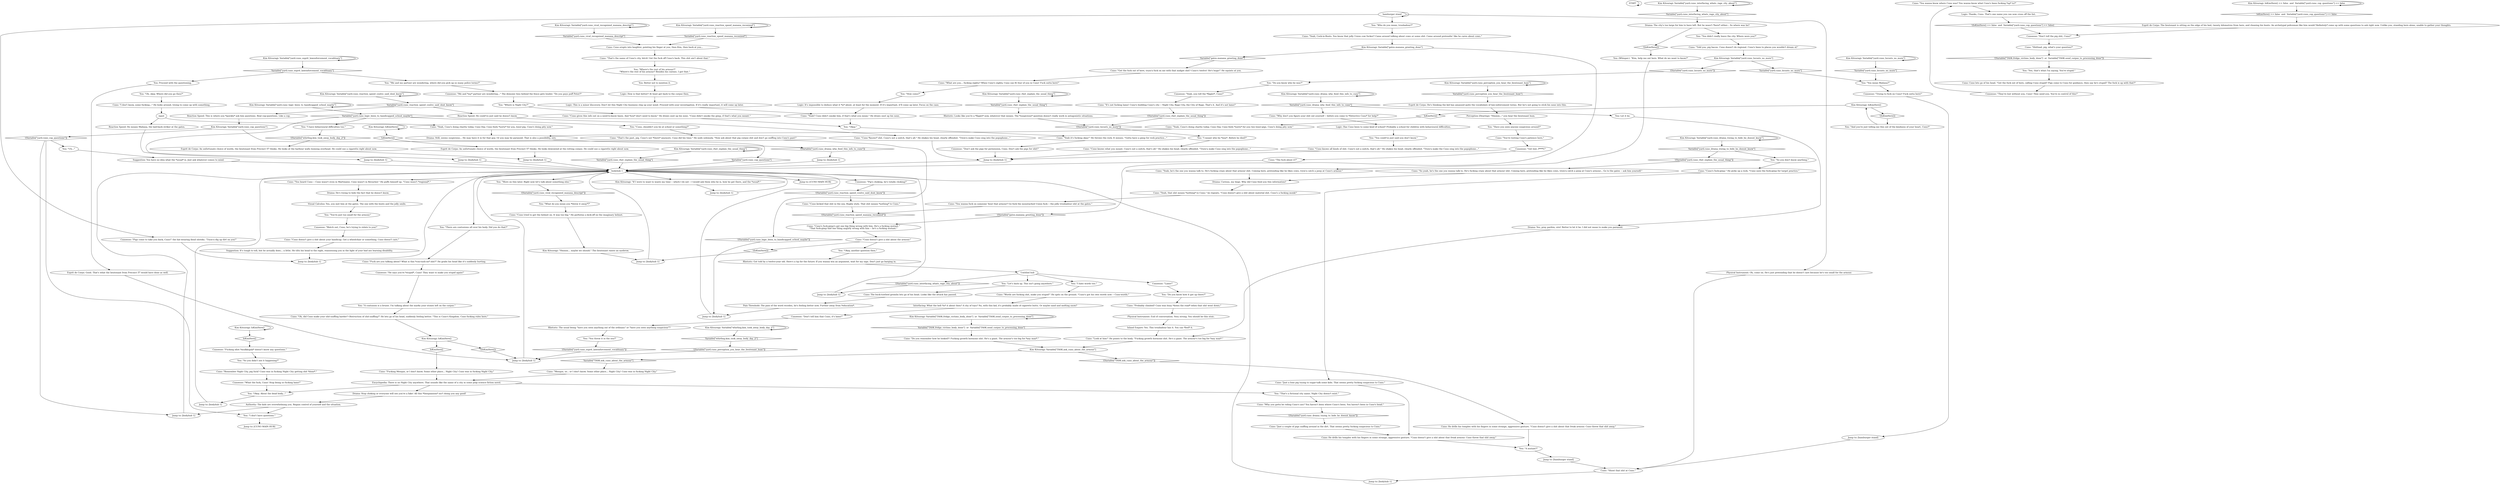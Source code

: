 # YARD / CUNO BODY
# * Ask Cuno about the hanged man.
# ==================================================
digraph G {
	  0 [label="START"];
	  1 [label="input"];
	  2 [label="Kim Kitsuragi: Variable[\"yard.cuno_locusts_no_more\"]"];
	  3 [label="Variable[\"yard.cuno_locusts_no_more\"]", shape=diamond];
	  4 [label="!(Variable[\"yard.cuno_locusts_no_more\"])", shape=diamond];
	  5 [label="Jump to: [bodyhub 1]"];
	  6 [label="You: (Whisper.)  \"Kim, help me out here. What do we want to know?\""];
	  7 [label="Cuno: \"Just a lone pig trying to sugar-talk some kids. That seems pretty fucking suspicious to Cuno.\""];
	  8 [label="Drama: He's trying to hide the fact that he doesn't know."];
	  9 [label="Drama: The city's too large for him to have left. But he wasn't *here* either... So where was he?"];
	  10 [label="Logic: This is a minor discovery. Don't let this Night City business clog up your mind. Proceed with your investigation. If it's really important, it will come up later."];
	  11 [label="Jump to: [bodyhub 1]"];
	  12 [label="Logic: It's impossible to deduce what it *is* about, at least for the moment. If it's important, it'll come up later. Focus on the case."];
	  13 [label="Cuno: \"Cuno's fuck-gimp's got one big thing wrong with him. He's a fucking mutant.\"\n\"That fuck-gimp had one thing majorly wrong with him -- he's a fucking mutant.\""];
	  14 [label="Cuno: \"So yeah, he's the one you wanna talk to. He's fucking crazy about that armour shit. Coming here, pretending like he likes cows, tryin'a catch a peep at Cuno's armour... Go to the gates -- ask him yourself.\""];
	  15 [label="Suggestion: You have no idea what the *usual* is. Just ask whatever comes to mind."];
	  16 [label="Cunoesse: \"Pig's choking, he's totally choking!\""];
	  17 [label="You: \"Do you know how it got up there?\""];
	  18 [label="Cuno: \"That's the name of Cuno's city, bitch! Get the fuck off Cuno's back. This shit ain't about that.\""];
	  19 [label="Kim Kitsuragi: Variable[\"whirling.kim_took_away_body_day_2\"]"];
	  20 [label="Variable[\"whirling.kim_took_away_body_day_2\"]", shape=diamond];
	  21 [label="!(Variable[\"whirling.kim_took_away_body_day_2\"])", shape=diamond];
	  22 [label="Cunoesse: \"Watch out, Cuno, he's trying to relate to you!\""];
	  23 [label="Cuno: \"Get the fuck out of here, tryin'a fuck on me with that midget shit? Cuno's twelve! He's huge!\" He squints at you."];
	  24 [label="Visual Calculus: Yes, you met him at the gates. The one with the boots and the jolly smile."];
	  25 [label="Kim Kitsuragi: Variable[\"yard.cuno_drama_trying_to_hide_he_doesnt_know\"]"];
	  26 [label="Variable[\"yard.cuno_drama_trying_to_hide_he_doesnt_know\"]", shape=diamond];
	  27 [label="!(Variable[\"yard.cuno_drama_trying_to_hide_he_doesnt_know\"])", shape=diamond];
	  28 [label="Cuno: \"You wanna know where Cuno was? You wanna know what Cuno's been fucking *up* to?\""];
	  29 [label="Cuno: \"Why don't you figure your shit out yourself -- before you come to *Detective Cuno* for help?\""];
	  30 [label="You: \"And you're just telling me this out of the kindness of your heart, Cuno?\""];
	  31 [label="Cuno: \"Yeah, Cuno's doing charity today. Cuno Day. Cuno feels *sorry* for you, loser-pig. Cuno's doing pity now.\""];
	  32 [label="Cuno: \"The fuck about it?\""];
	  33 [label="Jump to: [CUNO MAIN HUB]"];
	  34 [label="Cunoesse: \"Fucking idiot *mulkkupää* doesn't know any questions.\""];
	  35 [label="Cuno: \"Just a couple of pigs sniffing around in the dirt. That seems pretty fucking suspicious to Cuno.\""];
	  36 [label="Reaction Speed: He could've just said he doesn't know."];
	  37 [label="You: \"Okay.\""];
	  38 [label="Logic: Thanks, Cuno. That's one name you can now cross off the list."];
	  39 [label="Cunoesse: \"Don't tell him that Cuno, it's lame!\""];
	  40 [label="Kim Kitsuragi: Variable[\"yard.cuno_interfacing_whats_rage_city_about\"]"];
	  41 [label="Variable[\"yard.cuno_interfacing_whats_rage_city_about\"]", shape=diamond];
	  42 [label="!(Variable[\"yard.cuno_interfacing_whats_rage_city_about\"])", shape=diamond];
	  43 [label="You: \"A contusion is a bruise. I'm talking about the marks your stones left on the corpse.\""];
	  44 [label="Untitled hub"];
	  45 [label="Jump to: [bodyhub 1]"];
	  46 [label="Rhetoric: Got told by a twelve-year old. Here's a tip for the future: If you wanna win an argument, wait for my sign. Don't just go barging in."];
	  47 [label="Cuno: \"Shoot that shit at Cuno.\""];
	  48 [label="hamburger stand"];
	  49 [label="You: \"You threw it in the sea?\""];
	  50 [label="Kim Kitsuragi: Variable[\"yard.cuno_rhet_explain_the_usual_thing\"]"];
	  51 [label="Variable[\"yard.cuno_rhet_explain_the_usual_thing\"]", shape=diamond];
	  52 [label="!(Variable[\"yard.cuno_rhet_explain_the_usual_thing\"])", shape=diamond];
	  53 [label="You: \"I meant who he *was*. Before he died?\""];
	  54 [label="Cuno: \"Mesque, or... or I don't know. Some other place... Night City! Cuno was in fucking Night City.\""];
	  55 [label="Cuno: He drills his temples with his fingers in some strange, aggressive gesture. \"Cuno doesn't give a shit about that freak armour. Cuno threw that shit away.\""];
	  56 [label="Cunoesse: \"Yeah, you tell the *fägäri*, Cuno!\""];
	  57 [label="Cuno: \"Cuno's fuck-gimp.\" He picks up a rock. \"Cuno uses the fuck-gimp for target practice.\""];
	  58 [label="Cuno: \"Cuno knows all kinds of shit. Cuno's not a snitch, that's all.\" He shakes his head, clearly offended. \"Tryin'a make the Cuno sing into the popophone...\""];
	  59 [label="Cuno: \"Cuno *knows* shit. Cuno's not a snitch, that's all.\" He shakes his head, clearly offended. \"Tryin'a make Cuno sing into the popophone...\""];
	  60 [label="Kim Kitsuragi: Variable[\"yard.cuno_reaction_speed_coulve_said_dont_know\"]"];
	  61 [label="Variable[\"yard.cuno_reaction_speed_coulve_said_dont_know\"]", shape=diamond];
	  62 [label="!(Variable[\"yard.cuno_reaction_speed_coulve_said_dont_know\"])", shape=diamond];
	  63 [label="Drama: Stop choking or everyone will see you're a fake! All this *thespianism* isn't doing you any good!"];
	  64 [label="You: \"Where is Night City?\""];
	  65 [label="Cuno: Cuno erupts into laughter, pointing his finger at you, then Kim, then back at you..."];
	  66 [label="You: \"You mean Mañana?\""];
	  67 [label="Cuno: \"Remember Night City, pig fuck? Cuno was in fucking Night City getting shit *done*.\""];
	  68 [label="Cuno: \"You heard Cuno -- Cuno wasn't even in Martinaise. Cuno wasn't in Revachol.\" He puffs himself up. \"Cuno wasn't *regional*.\""];
	  69 [label="You: \"Where's the rest of his armour?\"\n\"Where's the rest of his armour? Besides his cuirass. I got that.\""];
	  70 [label="Interfacing: What the hell *is* it about then? A city of toys? No, with this kid, it's probably made of cigarette butts. Or maybe sand and melting snow?"];
	  71 [label="Logic: Has Cuno been to some kind of school? Probably a school for children with behavioural difficulties."];
	  72 [label="Kim Kitsuragi: IsKimHere()"];
	  73 [label="IsKimHere()", shape=diamond];
	  74 [label="!(IsKimHere())", shape=diamond];
	  75 [label="You: \"How come?\""];
	  76 [label="Cunoesse: \"Trying to fuck on Cuno? Fuck outta here!\""];
	  77 [label="Cuno: \"Yeah, he's the one you wanna talk to. He's fucking crazy about that armour shit. Coming here, pretending like he likes cows, tryin'a catch a peep at Cuno's armour.\""];
	  78 [label="Kim Kitsuragi: \"If I were to want to waste my time -- which I do not -- I would ask them who he is, how he got there, and the *usual*.\""];
	  79 [label="You: \"Have you seen anyone suspicious around?\""];
	  80 [label="Kim Kitsuragi: Variable[\"yard.cuno_perception_you_hear_the_lieutenant_hum\"]"];
	  81 [label="Variable[\"yard.cuno_perception_you_hear_the_lieutenant_hum\"]", shape=diamond];
	  82 [label="!(Variable[\"yard.cuno_perception_you_hear_the_lieutenant_hum\"])", shape=diamond];
	  83 [label="Esprit de Corps: An unfortunate choice of words, the lieutenant from Precinct 57 thinks. He looks downwind at the rotting corpse. He could use a cigarette right about now."];
	  84 [label="Kim Kitsuragi: \"Hmmm... maybe we should.\" The lieutenant raises an eyebrow."];
	  85 [label="Cuno: \"Cuno kicked that shit in the sea. Rugby style. That shit means *nothing* to Cuno.\""];
	  86 [label="Physical Instrument: End of conversation. Very strong. You should be this stoic."];
	  87 [label="You: \"So you didn't see it happening?\""];
	  88 [label="Kim Kitsuragi: IsKimHere() == false  and  Variable[\"yard.cuno_cop_questions\"] == false"];
	  89 [label="IsKimHere() == false  and  Variable[\"yard.cuno_cop_questions\"] == false", shape=diamond];
	  90 [label="!(IsKimHere() == false  and  Variable[\"yard.cuno_cop_questions\"] == false)", shape=diamond];
	  91 [label="Jump to: [bodyhub 1]"];
	  92 [label="Rhetoric: The usual being \"have you seen anything out of the ordinary\" or \"have you seen anything suspicious\"?"];
	  93 [label="Cuno: \"It's not fucking lame! Cuno's building Cuno's city -- Night City, Rage City, the City of Rage. That's it. And it's not lame!\""];
	  94 [label="Kim Kitsuragi: Variable[\"yard.cuno_rhet_explain_the_usual_thing\"]"];
	  95 [label="Variable[\"yard.cuno_rhet_explain_the_usual_thing\"]", shape=diamond];
	  96 [label="!(Variable[\"yard.cuno_rhet_explain_the_usual_thing\"])", shape=diamond];
	  97 [label="Cunoesse: \"Lame!\""];
	  98 [label="You: \"Yes, that's what I'm saying. You're stupid.\""];
	  99 [label="Cuno: \"Look at him!\" He points to the body. \"Fucking growth hormone shit. He's a giant. The armour's too big for *any man*.\""];
	  100 [label="Jump to: [bodyhub 1]"];
	  101 [label="Kim Kitsuragi: Variable[\"yard.cuno_reaction_speed_manana_reconized\"]"];
	  102 [label="Variable[\"yard.cuno_reaction_speed_manana_reconized\"]", shape=diamond];
	  103 [label="!(Variable[\"yard.cuno_reaction_speed_manana_reconized\"])", shape=diamond];
	  104 [label="Jump to: [hamburger stand]"];
	  105 [label="Kim Kitsuragi: Variable[\"TASK.fridge_victims_body_done\"]  or  Variable[\"TASK.send_corpse_to_processing_done\"]"];
	  106 [label="Variable[\"TASK.fridge_victims_body_done\"]  or  Variable[\"TASK.send_corpse_to_processing_done\"]", shape=diamond];
	  107 [label="!(Variable[\"TASK.fridge_victims_body_done\"]  or  Variable[\"TASK.send_corpse_to_processing_done\"])", shape=diamond];
	  108 [label="Cunoesse: \"Don't tell the pig shit, Cuno!\""];
	  109 [label="Jump to: [CUNO MAIN HUB]"];
	  110 [label="You: \"Do you know who he was?\""];
	  111 [label="Cuno: \"Fucking Mesque, or I don't know. Some other place... Night City! Cuno was in fucking Night City.\""];
	  112 [label="Perception (Hearing): \"Hmmm...\" you hear the lieutenant hum."];
	  113 [label="Kim Kitsuragi: Variable[\"yard.cuno_esprit_lawenforcement_vocabluary\"]"];
	  114 [label="Variable[\"yard.cuno_esprit_lawenforcement_vocabluary\"]", shape=diamond];
	  115 [label="!(Variable[\"yard.cuno_esprit_lawenforcement_vocabluary\"])", shape=diamond];
	  116 [label="Cuno: \"Yeah, that shit means *nothing* to Cuno,\" he repeats. \"Cuno doesn't give a shit about material shit. Cuno's a fucking monk!\""];
	  117 [label="Kim Kitsuragi: Variable[\"yard.cuno_drama_why_feed_this_info_to_cuno\"]"];
	  118 [label="Variable[\"yard.cuno_drama_why_feed_this_info_to_cuno\"]", shape=diamond];
	  119 [label="!(Variable[\"yard.cuno_drama_why_feed_this_info_to_cuno\"])", shape=diamond];
	  120 [label="Jump to: [bodyhub 1]"];
	  121 [label="Inland Empire: Yes. This troubadour has it. You can *feel* it."];
	  122 [label="Jump to: [bodyhub 1]"];
	  123 [label="Cuno: \"Yeah? Cuno didn't smoke him, if that's what you mean.\" He draws snot up his nose."];
	  124 [label="Jump to: [bodyhub 1]"];
	  125 [label="Jump to: [bodyhub 1]"];
	  126 [label="You: Better not to mention it."];
	  127 [label="Cuno: \"Cuno doesn't give a shit about the armour.\""];
	  128 [label="You: \"A mutant?\""];
	  129 [label="Physical Instrument: Oh, come on. He's just pretending that he doesn't care because he's too small for the armour."];
	  130 [label="You: \"What do you mean you *threw it away*?\""];
	  131 [label="Reaction Speed: He means Mañana, the laid-back striker at the gates."];
	  132 [label="Cuno: \"Shitload, pig, what's your question?\""];
	  133 [label="Reaction Speed: This is where you *quickly* ask him questions. Real cop-questions. Like a cop."];
	  134 [label="You: \"You could've just said you don't know.\""];
	  135 [label="Kim Kitsuragi: Variable[\"yard.cuno_logic_been_to_handicapped_school_maybe\"]"];
	  136 [label="Variable[\"yard.cuno_logic_been_to_handicapped_school_maybe\"]", shape=diamond];
	  137 [label="!(Variable[\"yard.cuno_logic_been_to_handicapped_school_maybe\"])", shape=diamond];
	  138 [label="Cunoesse: \"Pigs come to take you back, Cuno!\" the hat-wearing fiend shrieks. \"Tryin'a dig up dirt on you!\""];
	  139 [label="You: \"You're just too small for the armour.\""];
	  140 [label="Kim Kitsuragi: Variable[\"yard.cuno_vical_recognized_manana_descript\"]"];
	  141 [label="Variable[\"yard.cuno_vical_recognized_manana_descript\"]", shape=diamond];
	  142 [label="!(Variable[\"yard.cuno_vical_recognized_manana_descript\"])", shape=diamond];
	  143 [label="Cuno: \"You're testing Cuno's patience here.\""];
	  144 [label="Kim Kitsuragi: IsKimHere()"];
	  145 [label="IsKimHere()", shape=diamond];
	  146 [label="!(IsKimHere())", shape=diamond];
	  147 [label="You: \"Oh, okay. Where did you go then?\""];
	  148 [label="Cuno: \"Probably climbed? Cuno was busy *down the road* when that shit went down.\""];
	  149 [label="Cuno: \"Told you, pig bacon. Cuno doesn't do regional. Cuno's been to places you wouldn't dream of.\""];
	  150 [label="Authority: The kids are overwhelming you. Regain control of yourself and the situation."];
	  151 [label="Cuno: \"Cuno doesn't give a shit about your handicap. Get a wheelchair or something. Cuno doesn't care.\""];
	  152 [label="Logic: How is that better? At least get back to the corpse then."];
	  153 [label="Cuno: \"Cuno gives this info out on a need-to-know basis. And *you* don't need to know.\" He draws snot up his nose. \"Cuno didn't smoke the gimp, if that's what you meant.\""];
	  154 [label="Kim Kitsuragi: IsKimHere()"];
	  155 [label="IsKimHere()", shape=diamond];
	  156 [label="!(IsKimHere())", shape=diamond];
	  157 [label="Cuno: \"Do you remember how he looked?! Fucking growth hormone shit. He's a giant. The armour's too big for *any man*.\""];
	  158 [label="bodyhub 1"];
	  159 [label="Esprit de Corps: The lieutenant is sitting on the edge of his bed, twenty kilometres from here, and cleaning his boots. An archetypal policeman like him would *definitely* come up with some questions to ask right now. Unlike you, standing here alone, unable to gather your thoughts."];
	  160 [label="Cuno: \"Yeah it's fucking okay!\" He throws the rock. It misses. \"Gotta have a gimp for rock practice...\""];
	  161 [label="Cuno: The buck-toothed gremlin lets go of his head. Looks like the attack has passed."];
	  162 [label="Cuno: \"I don't know, some fucking...\" He looks around, trying to come up with something."];
	  163 [label="You: \"That's a fictional city name. Night City doesn't exist.\""];
	  164 [label="Cuno: \"Why you gotta be riding Cuno's ass? You haven't been where Cuno's been. You haven't been in Cuno's head.\""];
	  165 [label="You: \"I hate words too.\""];
	  166 [label="You: Proceed with the questioning."];
	  167 [label="Cuno: \"Words are fucking shit, make you stupid!\" He spits on the ground. \"Cuno's got his own words now -- Cuno-words.\""];
	  168 [label="You: \"Cuno, shouldn't you be at school or something?\""];
	  169 [label="Jump to: [bodyhub 1]"];
	  170 [label="Jump to: [hamburger stand]"];
	  171 [label="Cuno: \"Cuno tried to get the helmet on. It was too big.\" He performs a kick-off on the imaginary helmet."];
	  172 [label="Jump to: [bodyhub 1]"];
	  173 [label="Kim Kitsuragi: Variable[\"yard.cuno_locusts_no_more\"]"];
	  174 [label="Variable[\"yard.cuno_locusts_no_more\"]", shape=diamond];
	  175 [label="!(Variable[\"yard.cuno_locusts_no_more\"])", shape=diamond];
	  176 [label="You: \"Uh...\""];
	  177 [label="You: \"You didn't really leave the city. Where were you?\""];
	  178 [label="Cuno: \"Oh, did Cuno make your shit-sniffing harder? Obstruction of shit-sniffing?\" He lets go of his head, suddenly feeling better. \"This is Cuno's Kingdom. Cuno fucking rules here.\""];
	  179 [label="You: \"So you don't know anything.\""];
	  180 [label="You: \"Okay. About the dead body...\""];
	  181 [label="Encyclopedia: There is no Night City anywhere. That sounds like the name of a city in some pulp science fiction novel."];
	  182 [label="Cuno: \"Fuck are you talking about? What is this *con-tush-on* shit?\" He grabs his head like it's suddenly hurting."];
	  183 [label="Kim Kitsuragi: IsKimHere()"];
	  184 [label="IsKimHere()", shape=diamond];
	  185 [label="!(IsKimHere())", shape=diamond];
	  186 [label="Drama: Yes, pray pardon, sire! Better to let it be. I did not mean to make you paranoid."];
	  187 [label="Cuno: He drills his temples with his fingers in some strange, aggressive gesture. \"Cuno doesn't give a shit about that freak armour. Cuno threw that shit away.\""];
	  188 [label="Cunoesse: \"What the fuck, Cuno! Stop being so fucking lame!\""];
	  189 [label="Cunoesse: \"Get lost, f****t!\""];
	  190 [label="You: \"More on this later. Right now let's talk about something else.\""];
	  191 [label="Pain Threshold: The pain of the word recedes, he's feeling better now. Further away from *education*."];
	  192 [label="Jump to: [bodyhub 1]"];
	  193 [label="You: \"Okay, another question then.\""];
	  194 [label="You: \"Who do you mean, troubadour?\""];
	  195 [label="Cuno: \"Yeah, Cock-in-Boots. You know that jolly Union cow fucker? Came around talking about cows or some shit. Came around pretendin' like he cares about cows.\""];
	  196 [label="You: \"I don't have questions.\""];
	  197 [label="You: \"There are contusions all over his body. Did you do that?\""];
	  198 [label="Esprit de Corps: He's thinking the kid has amassed quite the vocabulary of law-enforcement terms. But he's not going to stick his nose into this."];
	  199 [label="Cunoesse: \"Me and *my* partner are wondering...\" The demonic hiss behind the fence gets louder. \"Do you guys puff Peter?\""];
	  200 [label="Esprit de Corps: Good. That's what the lieutenant from Precinct 57 would have done as well."];
	  201 [label="Cunoesse: \"They're lost without you, Cuno! They need you. You're in control of this!\""];
	  202 [label="Cuno: \"You wanna fuck on someone 'bout that armour? Go fuck the moustached Union fuck -- the jolly troubadour shit at the gates.\""];
	  203 [label="Kim Kitsuragi: Variable[\"gates.manana_greeting_done\"]"];
	  204 [label="Variable[\"gates.manana_greeting_done\"]", shape=diamond];
	  205 [label="!(Variable[\"gates.manana_greeting_done\"])", shape=diamond];
	  206 [label="Kim Kitsuragi: Variable[\"yard.cuno_cop_questions\"]"];
	  207 [label="Variable[\"yard.cuno_cop_questions\"]", shape=diamond];
	  208 [label="!(Variable[\"yard.cuno_cop_questions\"])", shape=diamond];
	  209 [label="Jump to: [bodyhub 1]"];
	  210 [label="Cunoesse: \"He says you're *stupid*, Cuno! They want to make you stupid again!\""];
	  211 [label="You: \"Me and my partner are wondering, where did you pick up so many police terms?\""];
	  212 [label="Suggestion: It's tough to tell, but he actually does... a little. He tilts his head to the right, reassessing you in the light of your bad ass learning disability."];
	  213 [label="Cuno: Cuno lets go of his head. \"Get the fuck out of here, calling Cuno stupid? Pigs come to Cuno for guidance, then say he's stupid? The fuck is up with that?\""];
	  214 [label="Cuno: \"What are you... fucking eighty? When Cuno's eighty, Cuno can fit four of you in Cuno! Fuck outta here!\""];
	  215 [label="Drama: Curious, my liege. Why did Cuno feed you this information?"];
	  216 [label="You: Let it be."];
	  217 [label="Kim Kitsuragi: Variable[\"TASK.ask_cuno_about_the_armour\"]"];
	  218 [label="Variable[\"TASK.ask_cuno_about_the_armour\"]", shape=diamond];
	  219 [label="!(Variable[\"TASK.ask_cuno_about_the_armour\"])", shape=diamond];
	  220 [label="Cuno: \"Cuno knows what you meant. Cuno's not a snitch, that's all.\" He shakes his head, clearly offended. \"Tryin'a make Cuno sing into the popophone...\""];
	  221 [label="Cunoesse: \"Don't ask the pigs for permission, Cuno. Don't ask the pigs for shit!\""];
	  222 [label="Jump to: [bodyhub 1]"];
	  223 [label="You: \"Let's back up. This isn't going anywhere.\""];
	  224 [label="Rhetoric: Looks like you're a *fägäri* now, whatever that means. The *suspicious* question doesn't really work in antagonistic situations."];
	  225 [label="Esprit de Corps: An unfortunate choice of words, the lieutenant from Precinct 57 thinks. He looks at the harbour walls looming overhead. He could use a cigarette right about now."];
	  226 [label="You: \"I have behavioural difficulties too.\""];
	  227 [label="Cuno: \"That's the past, pig. Cuno's not *there* anymore. Cuno did his time.\" He nods solemnly. \"Now ask about that pig corpse shit and don't go sniffing into Cuno's past!\""];
	  228 [label="Cuno: \"Yeah, Cuno's doing charity today. Cuno Day. Cuno feels *sorry* for you two loser-pigs. Cuno's doing pity now.\""];
	  229 [label="Drama: Still, seems suspicious... He may have it in for that guy. Or you may be paranoid. That is also a possibility, sire."];
	  0 -> 0
	  1 -> 131
	  1 -> 31
	  2 -> 2
	  2 -> 3
	  3 -> 66
	  4 -> 53
	  5 -> 158
	  6 -> 77
	  7 -> 55
	  8 -> 24
	  9 -> 177
	  9 -> 146
	  10 -> 123
	  11 -> 158
	  12 -> 123
	  13 -> 127
	  14 -> 215
	  15 -> 158
	  16 -> 62
	  17 -> 148
	  18 -> 69
	  19 -> 19
	  19 -> 20
	  20 -> 82
	  21 -> 225
	  22 -> 151
	  23 -> 214
	  24 -> 139
	  25 -> 25
	  25 -> 26
	  26 -> 179
	  26 -> 52
	  27 -> 35
	  28 -> 38
	  29 -> 71
	  30 -> 154
	  31 -> 229
	  32 -> 158
	  34 -> 87
	  35 -> 55
	  36 -> 59
	  37 -> 160
	  38 -> 90
	  39 -> 92
	  40 -> 40
	  40 -> 41
	  41 -> 9
	  42 -> 11
	  43 -> 178
	  44 -> 97
	  44 -> 42
	  44 -> 165
	  44 -> 223
	  45 -> 158
	  46 -> 44
	  47 -> 172
	  48 -> 48
	  48 -> 129
	  48 -> 138
	  48 -> 194
	  49 -> 115
	  50 -> 50
	  50 -> 51
	  51 -> 158
	  52 -> 14
	  53 -> 220
	  54 -> 181
	  55 -> 128
	  56 -> 93
	  57 -> 7
	  58 -> 222
	  59 -> 222
	  60 -> 60
	  60 -> 61
	  61 -> 36
	  61 -> 133
	  62 -> 85
	  63 -> 150
	  64 -> 153
	  65 -> 18
	  66 -> 76
	  67 -> 188
	  68 -> 8
	  69 -> 126
	  70 -> 39
	  71 -> 134
	  72 -> 72
	  72 -> 73
	  73 -> 83
	  74 -> 45
	  75 -> 12
	  76 -> 170
	  77 -> 215
	  78 -> 91
	  79 -> 143
	  80 -> 80
	  80 -> 81
	  81 -> 198
	  82 -> 209
	  83 -> 124
	  84 -> 45
	  85 -> 103
	  86 -> 121
	  87 -> 67
	  88 -> 88
	  88 -> 89
	  89 -> 159
	  90 -> 108
	  91 -> 158
	  92 -> 49
	  93 -> 96
	  94 -> 94
	  94 -> 95
	  95 -> 224
	  96 -> 4
	  97 -> 17
	  98 -> 213
	  99 -> 217
	  100 -> 158
	  101 -> 101
	  101 -> 102
	  102 -> 65
	  103 -> 13
	  104 -> 47
	  105 -> 105
	  105 -> 106
	  106 -> 157
	  107 -> 98
	  108 -> 132
	  110 -> 56
	  111 -> 181
	  112 -> 79
	  113 -> 113
	  113 -> 114
	  114 -> 211
	  114 -> 166
	  115 -> 209
	  116 -> 202
	  117 -> 117
	  117 -> 118
	  118 -> 216
	  118 -> 29
	  119 -> 120
	  120 -> 158
	  121 -> 99
	  122 -> 158
	  123 -> 37
	  124 -> 158
	  125 -> 158
	  126 -> 152
	  127 -> 193
	  127 -> 74
	  128 -> 104
	  129 -> 47
	  130 -> 171
	  131 -> 100
	  132 -> 107
	  133 -> 206
	  134 -> 58
	  135 -> 136
	  135 -> 135
	  136 -> 168
	  136 -> 226
	  136 -> 125
	  137 -> 169
	  138 -> 192
	  139 -> 22
	  140 -> 140
	  140 -> 141
	  141 -> 65
	  142 -> 130
	  143 -> 189
	  144 -> 144
	  144 -> 145
	  145 -> 34
	  146 -> 6
	  147 -> 162
	  148 -> 86
	  149 -> 173
	  150 -> 196
	  150 -> 5
	  151 -> 212
	  152 -> 10
	  153 -> 37
	  154 -> 155
	  154 -> 156
	  155 -> 228
	  156 -> 30
	  157 -> 217
	  158 -> 68
	  158 -> 197
	  158 -> 109
	  158 -> 78
	  158 -> 16
	  158 -> 190
	  159 -> 108
	  160 -> 221
	  161 -> 191
	  162 -> 1
	  163 -> 164
	  164 -> 27
	  165 -> 167
	  166 -> 200
	  167 -> 70
	  168 -> 227
	  169 -> 158
	  170 -> 47
	  171 -> 84
	  172 -> 158
	  173 -> 174
	  173 -> 175
	  174 -> 66
	  175 -> 110
	  176 -> 15
	  177 -> 149
	  178 -> 183
	  179 -> 57
	  180 -> 122
	  181 -> 163
	  181 -> 180
	  181 -> 63
	  182 -> 210
	  183 -> 184
	  183 -> 185
	  184 -> 111
	  185 -> 209
	  186 -> 99
	  187 -> 128
	  188 -> 180
	  189 -> 32
	  190 -> 142
	  191 -> 169
	  192 -> 158
	  193 -> 46
	  194 -> 195
	  195 -> 203
	  196 -> 33
	  197 -> 182
	  198 -> 112
	  199 -> 64
	  200 -> 209
	  201 -> 28
	  202 -> 103
	  203 -> 204
	  203 -> 205
	  204 -> 23
	  205 -> 13
	  206 -> 208
	  206 -> 207
	  207 -> 158
	  208 -> 176
	  208 -> 196
	  208 -> 5
	  209 -> 158
	  210 -> 43
	  211 -> 199
	  212 -> 192
	  213 -> 201
	  214 -> 75
	  215 -> 116
	  216 -> 186
	  217 -> 218
	  217 -> 219
	  218 -> 54
	  219 -> 187
	  220 -> 222
	  221 -> 222
	  222 -> 158
	  223 -> 161
	  224 -> 4
	  225 -> 124
	  226 -> 21
	  227 -> 137
	  228 -> 229
	  229 -> 119
}

